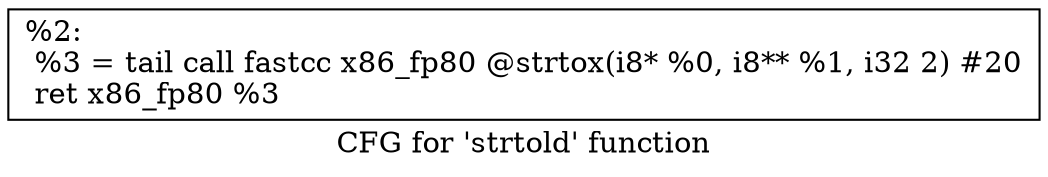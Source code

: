 digraph "CFG for 'strtold' function" {
	label="CFG for 'strtold' function";

	Node0x227a510 [shape=record,label="{%2:\l  %3 = tail call fastcc x86_fp80 @strtox(i8* %0, i8** %1, i32 2) #20\l  ret x86_fp80 %3\l}"];
}
